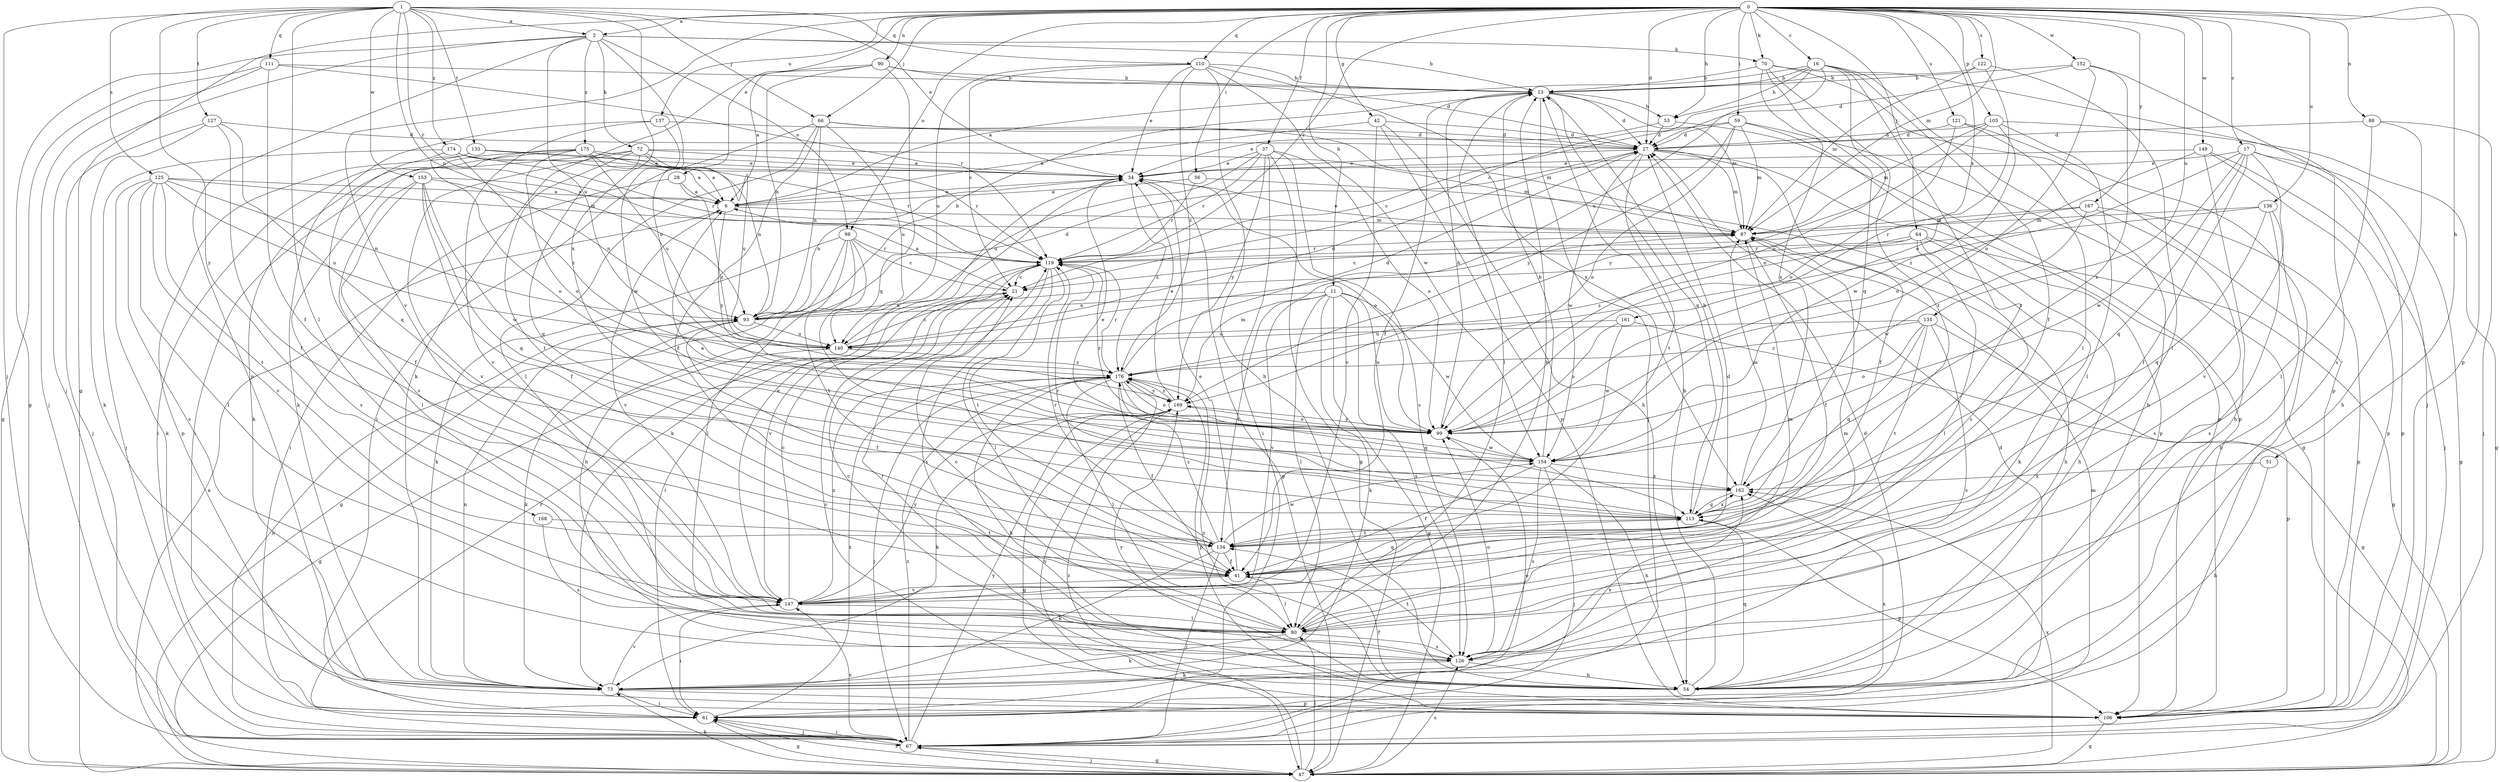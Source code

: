 strict digraph  {
0;
1;
2;
6;
11;
13;
16;
17;
21;
27;
28;
34;
37;
41;
42;
47;
51;
53;
54;
56;
59;
61;
64;
66;
67;
70;
72;
73;
80;
87;
88;
90;
93;
98;
99;
105;
106;
110;
111;
113;
119;
121;
122;
125;
126;
127;
133;
134;
135;
136;
137;
140;
147;
149;
152;
153;
154;
161;
162;
167;
168;
169;
174;
175;
176;
0 -> 2  [label=a];
0 -> 11  [label=b];
0 -> 16  [label=c];
0 -> 17  [label=c];
0 -> 27  [label=d];
0 -> 28  [label=e];
0 -> 37  [label=f];
0 -> 42  [label=g];
0 -> 47  [label=g];
0 -> 51  [label=h];
0 -> 53  [label=h];
0 -> 56  [label=i];
0 -> 59  [label=i];
0 -> 64  [label=j];
0 -> 66  [label=j];
0 -> 70  [label=k];
0 -> 87  [label=m];
0 -> 88  [label=n];
0 -> 90  [label=n];
0 -> 98  [label=o];
0 -> 105  [label=p];
0 -> 106  [label=p];
0 -> 110  [label=q];
0 -> 119  [label=r];
0 -> 121  [label=s];
0 -> 122  [label=s];
0 -> 135  [label=u];
0 -> 136  [label=u];
0 -> 137  [label=u];
0 -> 147  [label=v];
0 -> 149  [label=w];
0 -> 152  [label=w];
0 -> 161  [label=x];
0 -> 167  [label=y];
1 -> 2  [label=a];
1 -> 34  [label=e];
1 -> 66  [label=j];
1 -> 67  [label=j];
1 -> 80  [label=l];
1 -> 93  [label=n];
1 -> 110  [label=q];
1 -> 111  [label=q];
1 -> 119  [label=r];
1 -> 125  [label=s];
1 -> 127  [label=t];
1 -> 133  [label=t];
1 -> 153  [label=w];
1 -> 162  [label=x];
1 -> 168  [label=y];
1 -> 174  [label=z];
2 -> 13  [label=b];
2 -> 47  [label=g];
2 -> 67  [label=j];
2 -> 70  [label=k];
2 -> 72  [label=k];
2 -> 98  [label=o];
2 -> 99  [label=o];
2 -> 106  [label=p];
2 -> 140  [label=u];
2 -> 175  [label=z];
6 -> 87  [label=m];
6 -> 147  [label=v];
6 -> 169  [label=y];
11 -> 47  [label=g];
11 -> 73  [label=k];
11 -> 80  [label=l];
11 -> 93  [label=n];
11 -> 99  [label=o];
11 -> 126  [label=s];
11 -> 134  [label=t];
11 -> 147  [label=v];
11 -> 154  [label=w];
13 -> 27  [label=d];
13 -> 41  [label=f];
13 -> 53  [label=h];
13 -> 67  [label=j];
13 -> 80  [label=l];
13 -> 87  [label=m];
13 -> 113  [label=q];
16 -> 6  [label=a];
16 -> 13  [label=b];
16 -> 21  [label=c];
16 -> 41  [label=f];
16 -> 53  [label=h];
16 -> 80  [label=l];
16 -> 99  [label=o];
16 -> 134  [label=t];
16 -> 140  [label=u];
17 -> 34  [label=e];
17 -> 41  [label=f];
17 -> 47  [label=g];
17 -> 106  [label=p];
17 -> 113  [label=q];
17 -> 147  [label=v];
17 -> 154  [label=w];
17 -> 176  [label=z];
21 -> 6  [label=a];
21 -> 93  [label=n];
27 -> 34  [label=e];
27 -> 41  [label=f];
27 -> 87  [label=m];
27 -> 106  [label=p];
27 -> 134  [label=t];
27 -> 154  [label=w];
28 -> 6  [label=a];
28 -> 61  [label=i];
28 -> 176  [label=z];
34 -> 6  [label=a];
34 -> 47  [label=g];
34 -> 73  [label=k];
34 -> 93  [label=n];
34 -> 99  [label=o];
34 -> 176  [label=z];
37 -> 34  [label=e];
37 -> 47  [label=g];
37 -> 61  [label=i];
37 -> 99  [label=o];
37 -> 119  [label=r];
37 -> 126  [label=s];
37 -> 140  [label=u];
37 -> 169  [label=y];
41 -> 34  [label=e];
41 -> 80  [label=l];
41 -> 113  [label=q];
41 -> 147  [label=v];
42 -> 6  [label=a];
42 -> 27  [label=d];
42 -> 54  [label=h];
42 -> 106  [label=p];
42 -> 147  [label=v];
47 -> 6  [label=a];
47 -> 61  [label=i];
47 -> 67  [label=j];
47 -> 73  [label=k];
47 -> 80  [label=l];
47 -> 126  [label=s];
47 -> 162  [label=x];
47 -> 176  [label=z];
51 -> 54  [label=h];
51 -> 162  [label=x];
53 -> 27  [label=d];
53 -> 34  [label=e];
53 -> 106  [label=p];
54 -> 13  [label=b];
54 -> 41  [label=f];
54 -> 113  [label=q];
54 -> 119  [label=r];
54 -> 169  [label=y];
54 -> 176  [label=z];
56 -> 6  [label=a];
56 -> 119  [label=r];
56 -> 126  [label=s];
59 -> 21  [label=c];
59 -> 27  [label=d];
59 -> 47  [label=g];
59 -> 87  [label=m];
59 -> 99  [label=o];
59 -> 106  [label=p];
59 -> 169  [label=y];
61 -> 27  [label=d];
61 -> 47  [label=g];
61 -> 67  [label=j];
61 -> 99  [label=o];
61 -> 162  [label=x];
61 -> 176  [label=z];
64 -> 21  [label=c];
64 -> 47  [label=g];
64 -> 54  [label=h];
64 -> 73  [label=k];
64 -> 80  [label=l];
64 -> 119  [label=r];
64 -> 176  [label=z];
66 -> 27  [label=d];
66 -> 41  [label=f];
66 -> 61  [label=i];
66 -> 80  [label=l];
66 -> 87  [label=m];
66 -> 93  [label=n];
66 -> 140  [label=u];
67 -> 27  [label=d];
67 -> 47  [label=g];
67 -> 61  [label=i];
67 -> 87  [label=m];
67 -> 93  [label=n];
67 -> 119  [label=r];
67 -> 147  [label=v];
67 -> 169  [label=y];
67 -> 176  [label=z];
70 -> 13  [label=b];
70 -> 67  [label=j];
70 -> 106  [label=p];
70 -> 113  [label=q];
70 -> 134  [label=t];
70 -> 162  [label=x];
72 -> 34  [label=e];
72 -> 61  [label=i];
72 -> 87  [label=m];
72 -> 113  [label=q];
72 -> 119  [label=r];
72 -> 134  [label=t];
72 -> 140  [label=u];
72 -> 147  [label=v];
73 -> 61  [label=i];
73 -> 93  [label=n];
73 -> 106  [label=p];
73 -> 147  [label=v];
73 -> 162  [label=x];
80 -> 13  [label=b];
80 -> 21  [label=c];
80 -> 73  [label=k];
80 -> 87  [label=m];
80 -> 126  [label=s];
87 -> 34  [label=e];
87 -> 41  [label=f];
87 -> 54  [label=h];
87 -> 119  [label=r];
88 -> 27  [label=d];
88 -> 54  [label=h];
88 -> 67  [label=j];
88 -> 80  [label=l];
90 -> 6  [label=a];
90 -> 13  [label=b];
90 -> 27  [label=d];
90 -> 73  [label=k];
90 -> 93  [label=n];
90 -> 113  [label=q];
93 -> 13  [label=b];
93 -> 27  [label=d];
93 -> 41  [label=f];
93 -> 73  [label=k];
93 -> 140  [label=u];
98 -> 21  [label=c];
98 -> 47  [label=g];
98 -> 54  [label=h];
98 -> 73  [label=k];
98 -> 80  [label=l];
98 -> 119  [label=r];
98 -> 134  [label=t];
99 -> 13  [label=b];
99 -> 119  [label=r];
99 -> 154  [label=w];
99 -> 169  [label=y];
105 -> 27  [label=d];
105 -> 47  [label=g];
105 -> 80  [label=l];
105 -> 87  [label=m];
105 -> 154  [label=w];
105 -> 169  [label=y];
106 -> 21  [label=c];
106 -> 47  [label=g];
106 -> 169  [label=y];
110 -> 13  [label=b];
110 -> 21  [label=c];
110 -> 34  [label=e];
110 -> 54  [label=h];
110 -> 140  [label=u];
110 -> 154  [label=w];
110 -> 162  [label=x];
110 -> 176  [label=z];
111 -> 13  [label=b];
111 -> 41  [label=f];
111 -> 47  [label=g];
111 -> 67  [label=j];
111 -> 119  [label=r];
113 -> 13  [label=b];
113 -> 106  [label=p];
113 -> 119  [label=r];
113 -> 134  [label=t];
113 -> 162  [label=x];
119 -> 21  [label=c];
119 -> 61  [label=i];
119 -> 80  [label=l];
119 -> 126  [label=s];
119 -> 134  [label=t];
119 -> 147  [label=v];
121 -> 27  [label=d];
121 -> 54  [label=h];
121 -> 61  [label=i];
121 -> 99  [label=o];
122 -> 13  [label=b];
122 -> 80  [label=l];
122 -> 87  [label=m];
122 -> 99  [label=o];
125 -> 6  [label=a];
125 -> 73  [label=k];
125 -> 80  [label=l];
125 -> 87  [label=m];
125 -> 93  [label=n];
125 -> 126  [label=s];
125 -> 134  [label=t];
125 -> 140  [label=u];
125 -> 147  [label=v];
126 -> 21  [label=c];
126 -> 54  [label=h];
126 -> 73  [label=k];
126 -> 99  [label=o];
126 -> 134  [label=t];
127 -> 27  [label=d];
127 -> 41  [label=f];
127 -> 67  [label=j];
127 -> 73  [label=k];
127 -> 113  [label=q];
133 -> 34  [label=e];
133 -> 99  [label=o];
133 -> 106  [label=p];
133 -> 119  [label=r];
134 -> 41  [label=f];
134 -> 67  [label=j];
134 -> 73  [label=k];
134 -> 119  [label=r];
134 -> 154  [label=w];
134 -> 176  [label=z];
135 -> 99  [label=o];
135 -> 106  [label=p];
135 -> 113  [label=q];
135 -> 126  [label=s];
135 -> 134  [label=t];
135 -> 140  [label=u];
135 -> 176  [label=z];
136 -> 54  [label=h];
136 -> 87  [label=m];
136 -> 93  [label=n];
136 -> 113  [label=q];
136 -> 126  [label=s];
137 -> 27  [label=d];
137 -> 73  [label=k];
137 -> 147  [label=v];
137 -> 154  [label=w];
140 -> 21  [label=c];
140 -> 27  [label=d];
140 -> 47  [label=g];
140 -> 176  [label=z];
147 -> 21  [label=c];
147 -> 27  [label=d];
147 -> 34  [label=e];
147 -> 61  [label=i];
147 -> 80  [label=l];
147 -> 87  [label=m];
147 -> 169  [label=y];
147 -> 176  [label=z];
149 -> 34  [label=e];
149 -> 54  [label=h];
149 -> 67  [label=j];
149 -> 99  [label=o];
149 -> 106  [label=p];
152 -> 13  [label=b];
152 -> 27  [label=d];
152 -> 99  [label=o];
152 -> 126  [label=s];
152 -> 162  [label=x];
153 -> 6  [label=a];
153 -> 41  [label=f];
153 -> 80  [label=l];
153 -> 93  [label=n];
153 -> 113  [label=q];
153 -> 147  [label=v];
153 -> 154  [label=w];
154 -> 13  [label=b];
154 -> 34  [label=e];
154 -> 41  [label=f];
154 -> 54  [label=h];
154 -> 67  [label=j];
154 -> 126  [label=s];
154 -> 162  [label=x];
161 -> 47  [label=g];
161 -> 99  [label=o];
161 -> 140  [label=u];
161 -> 154  [label=w];
162 -> 6  [label=a];
162 -> 87  [label=m];
162 -> 113  [label=q];
167 -> 87  [label=m];
167 -> 106  [label=p];
167 -> 119  [label=r];
167 -> 126  [label=s];
167 -> 154  [label=w];
168 -> 126  [label=s];
168 -> 134  [label=t];
169 -> 34  [label=e];
169 -> 47  [label=g];
169 -> 73  [label=k];
169 -> 87  [label=m];
169 -> 99  [label=o];
169 -> 176  [label=z];
174 -> 6  [label=a];
174 -> 34  [label=e];
174 -> 41  [label=f];
174 -> 67  [label=j];
174 -> 119  [label=r];
174 -> 176  [label=z];
175 -> 6  [label=a];
175 -> 34  [label=e];
175 -> 61  [label=i];
175 -> 73  [label=k];
175 -> 93  [label=n];
175 -> 99  [label=o];
175 -> 126  [label=s];
175 -> 140  [label=u];
176 -> 27  [label=d];
176 -> 41  [label=f];
176 -> 54  [label=h];
176 -> 67  [label=j];
176 -> 80  [label=l];
176 -> 99  [label=o];
176 -> 106  [label=p];
176 -> 113  [label=q];
176 -> 119  [label=r];
176 -> 169  [label=y];
}
